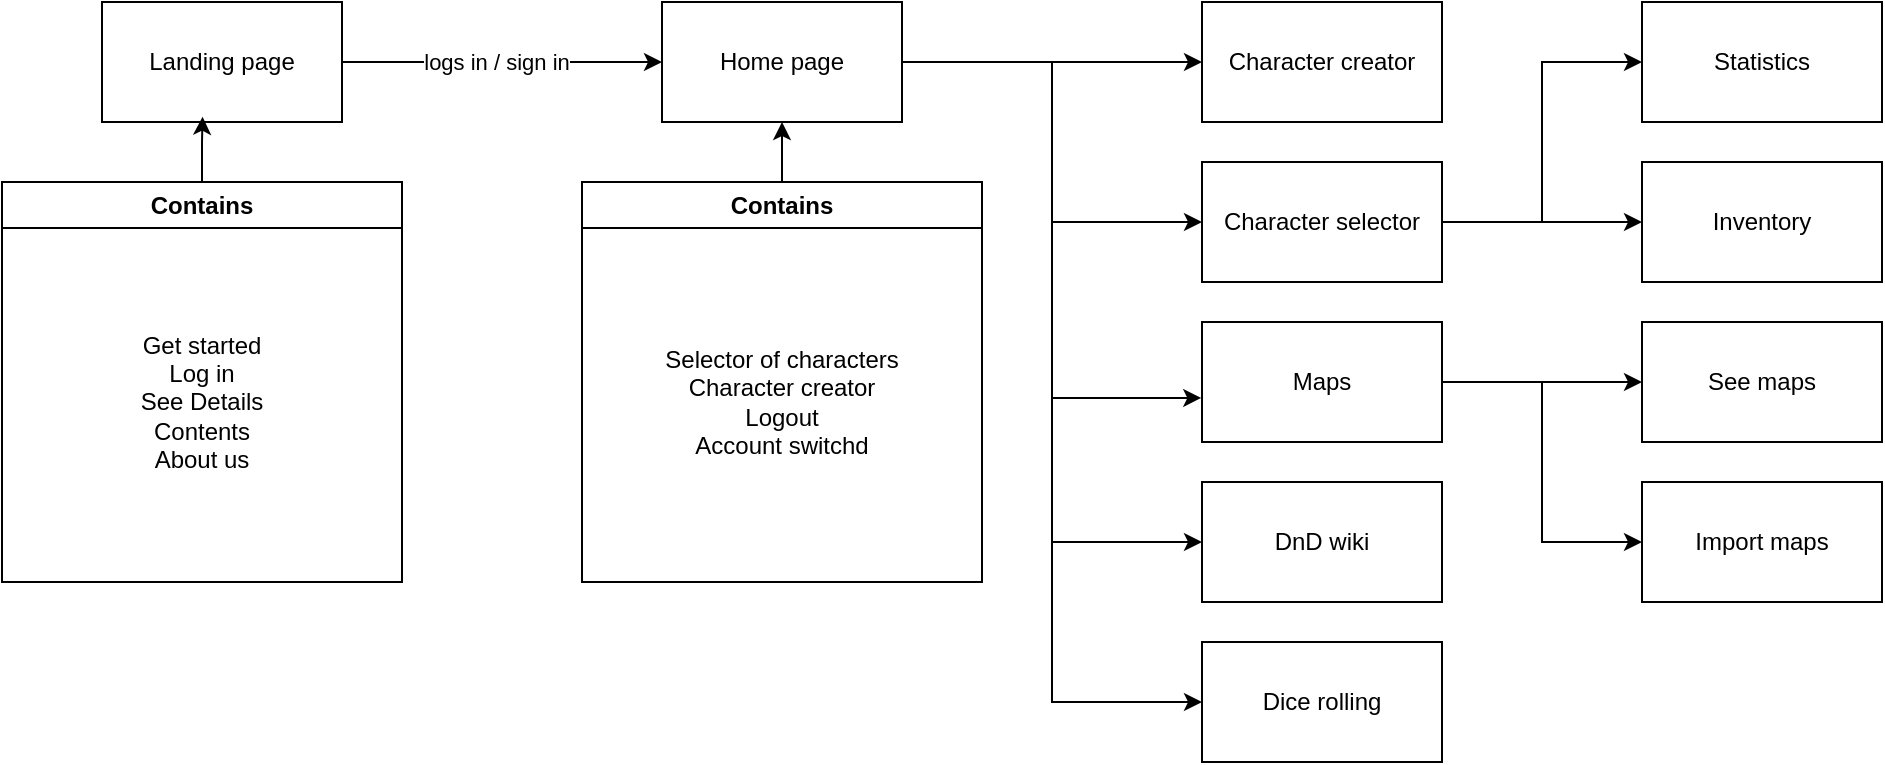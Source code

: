 <mxfile version="26.0.11">
  <diagram name="Page-1" id="o--_vEsTEKGZbjAlnaEI">
    <mxGraphModel dx="989" dy="501" grid="1" gridSize="10" guides="1" tooltips="1" connect="1" arrows="1" fold="1" page="1" pageScale="1" pageWidth="850" pageHeight="1100" math="0" shadow="0">
      <root>
        <mxCell id="0" />
        <mxCell id="1" parent="0" />
        <mxCell id="RiJLuHToJqoGMjvFfrr2-6" style="edgeStyle=orthogonalEdgeStyle;rounded=0;orthogonalLoop=1;jettySize=auto;html=1;entryX=0;entryY=0.5;entryDx=0;entryDy=0;" edge="1" parent="1" source="RiJLuHToJqoGMjvFfrr2-4" target="RiJLuHToJqoGMjvFfrr2-5">
          <mxGeometry relative="1" as="geometry" />
        </mxCell>
        <mxCell id="RiJLuHToJqoGMjvFfrr2-7" value="logs in / sign in" style="edgeLabel;html=1;align=center;verticalAlign=middle;resizable=0;points=[];" vertex="1" connectable="0" parent="RiJLuHToJqoGMjvFfrr2-6">
          <mxGeometry x="-0.037" relative="1" as="geometry">
            <mxPoint as="offset" />
          </mxGeometry>
        </mxCell>
        <mxCell id="RiJLuHToJqoGMjvFfrr2-4" value="Landing page" style="rounded=0;whiteSpace=wrap;html=1;" vertex="1" parent="1">
          <mxGeometry x="120" y="60" width="120" height="60" as="geometry" />
        </mxCell>
        <mxCell id="RiJLuHToJqoGMjvFfrr2-20" style="edgeStyle=orthogonalEdgeStyle;rounded=0;orthogonalLoop=1;jettySize=auto;html=1;entryX=0;entryY=0.5;entryDx=0;entryDy=0;" edge="1" parent="1" source="RiJLuHToJqoGMjvFfrr2-5" target="RiJLuHToJqoGMjvFfrr2-19">
          <mxGeometry relative="1" as="geometry" />
        </mxCell>
        <mxCell id="RiJLuHToJqoGMjvFfrr2-25" style="edgeStyle=orthogonalEdgeStyle;rounded=0;orthogonalLoop=1;jettySize=auto;html=1;entryX=0;entryY=0.5;entryDx=0;entryDy=0;" edge="1" parent="1" source="RiJLuHToJqoGMjvFfrr2-5" target="RiJLuHToJqoGMjvFfrr2-23">
          <mxGeometry relative="1" as="geometry" />
        </mxCell>
        <mxCell id="RiJLuHToJqoGMjvFfrr2-29" style="edgeStyle=orthogonalEdgeStyle;rounded=0;orthogonalLoop=1;jettySize=auto;html=1;entryX=0;entryY=0.5;entryDx=0;entryDy=0;" edge="1" parent="1" source="RiJLuHToJqoGMjvFfrr2-5" target="RiJLuHToJqoGMjvFfrr2-28">
          <mxGeometry relative="1" as="geometry" />
        </mxCell>
        <mxCell id="RiJLuHToJqoGMjvFfrr2-41" style="edgeStyle=orthogonalEdgeStyle;rounded=0;orthogonalLoop=1;jettySize=auto;html=1;entryX=0;entryY=0.5;entryDx=0;entryDy=0;" edge="1" parent="1" source="RiJLuHToJqoGMjvFfrr2-5" target="RiJLuHToJqoGMjvFfrr2-40">
          <mxGeometry relative="1" as="geometry" />
        </mxCell>
        <mxCell id="RiJLuHToJqoGMjvFfrr2-5" value="&lt;div&gt;Home page&lt;/div&gt;" style="rounded=0;whiteSpace=wrap;html=1;" vertex="1" parent="1">
          <mxGeometry x="400" y="60" width="120" height="60" as="geometry" />
        </mxCell>
        <mxCell id="RiJLuHToJqoGMjvFfrr2-10" value="&lt;div&gt;Contains&lt;/div&gt;" style="swimlane;whiteSpace=wrap;html=1;" vertex="1" parent="1">
          <mxGeometry x="70" y="150" width="200" height="200" as="geometry" />
        </mxCell>
        <mxCell id="RiJLuHToJqoGMjvFfrr2-15" value="&lt;div&gt;Get started&lt;/div&gt;&lt;div&gt;Log in&lt;/div&gt;&lt;div&gt;See Details&lt;/div&gt;&lt;div&gt;Contents&lt;/div&gt;&lt;div&gt;About us&lt;/div&gt;" style="text;html=1;align=center;verticalAlign=middle;whiteSpace=wrap;rounded=0;" vertex="1" parent="RiJLuHToJqoGMjvFfrr2-10">
          <mxGeometry y="20" width="200" height="180" as="geometry" />
        </mxCell>
        <mxCell id="RiJLuHToJqoGMjvFfrr2-12" style="edgeStyle=orthogonalEdgeStyle;rounded=0;orthogonalLoop=1;jettySize=auto;html=1;entryX=0.419;entryY=0.956;entryDx=0;entryDy=0;entryPerimeter=0;" edge="1" parent="1" source="RiJLuHToJqoGMjvFfrr2-10" target="RiJLuHToJqoGMjvFfrr2-4">
          <mxGeometry relative="1" as="geometry" />
        </mxCell>
        <mxCell id="RiJLuHToJqoGMjvFfrr2-18" style="edgeStyle=orthogonalEdgeStyle;rounded=0;orthogonalLoop=1;jettySize=auto;html=1;entryX=0.5;entryY=1;entryDx=0;entryDy=0;" edge="1" parent="1" source="RiJLuHToJqoGMjvFfrr2-16" target="RiJLuHToJqoGMjvFfrr2-5">
          <mxGeometry relative="1" as="geometry" />
        </mxCell>
        <mxCell id="RiJLuHToJqoGMjvFfrr2-16" value="&lt;div&gt;Contains&lt;/div&gt;" style="swimlane;whiteSpace=wrap;html=1;" vertex="1" parent="1">
          <mxGeometry x="360" y="150" width="200" height="200" as="geometry" />
        </mxCell>
        <mxCell id="RiJLuHToJqoGMjvFfrr2-17" value="&lt;div&gt;Selector of characters&lt;/div&gt;&lt;div&gt;Character creator&lt;/div&gt;&lt;div&gt;Logout&lt;/div&gt;&lt;div&gt;Account switchd&lt;/div&gt;" style="text;html=1;align=center;verticalAlign=middle;whiteSpace=wrap;rounded=0;" vertex="1" parent="RiJLuHToJqoGMjvFfrr2-16">
          <mxGeometry y="20" width="200" height="180" as="geometry" />
        </mxCell>
        <mxCell id="RiJLuHToJqoGMjvFfrr2-19" value="&lt;div&gt;Character creator&lt;/div&gt;" style="rounded=0;whiteSpace=wrap;html=1;" vertex="1" parent="1">
          <mxGeometry x="670" y="60" width="120" height="60" as="geometry" />
        </mxCell>
        <mxCell id="RiJLuHToJqoGMjvFfrr2-37" style="edgeStyle=orthogonalEdgeStyle;rounded=0;orthogonalLoop=1;jettySize=auto;html=1;" edge="1" parent="1" source="RiJLuHToJqoGMjvFfrr2-23" target="RiJLuHToJqoGMjvFfrr2-35">
          <mxGeometry relative="1" as="geometry" />
        </mxCell>
        <mxCell id="RiJLuHToJqoGMjvFfrr2-39" style="edgeStyle=orthogonalEdgeStyle;rounded=0;orthogonalLoop=1;jettySize=auto;html=1;entryX=0;entryY=0.5;entryDx=0;entryDy=0;" edge="1" parent="1" source="RiJLuHToJqoGMjvFfrr2-23" target="RiJLuHToJqoGMjvFfrr2-38">
          <mxGeometry relative="1" as="geometry" />
        </mxCell>
        <mxCell id="RiJLuHToJqoGMjvFfrr2-23" value="Character selector" style="whiteSpace=wrap;html=1;" vertex="1" parent="1">
          <mxGeometry x="670" y="140" width="120" height="60" as="geometry" />
        </mxCell>
        <mxCell id="RiJLuHToJqoGMjvFfrr2-31" style="edgeStyle=orthogonalEdgeStyle;rounded=0;orthogonalLoop=1;jettySize=auto;html=1;entryX=0;entryY=0.5;entryDx=0;entryDy=0;" edge="1" parent="1" source="RiJLuHToJqoGMjvFfrr2-24" target="RiJLuHToJqoGMjvFfrr2-30">
          <mxGeometry relative="1" as="geometry" />
        </mxCell>
        <mxCell id="RiJLuHToJqoGMjvFfrr2-24" value="Maps" style="whiteSpace=wrap;html=1;" vertex="1" parent="1">
          <mxGeometry x="670" y="220" width="120" height="60" as="geometry" />
        </mxCell>
        <mxCell id="RiJLuHToJqoGMjvFfrr2-27" style="edgeStyle=orthogonalEdgeStyle;rounded=0;orthogonalLoop=1;jettySize=auto;html=1;entryX=-0.003;entryY=0.633;entryDx=0;entryDy=0;entryPerimeter=0;" edge="1" parent="1" source="RiJLuHToJqoGMjvFfrr2-5" target="RiJLuHToJqoGMjvFfrr2-24">
          <mxGeometry relative="1" as="geometry" />
        </mxCell>
        <mxCell id="RiJLuHToJqoGMjvFfrr2-28" value="DnD wiki" style="whiteSpace=wrap;html=1;" vertex="1" parent="1">
          <mxGeometry x="670" y="300" width="120" height="60" as="geometry" />
        </mxCell>
        <mxCell id="RiJLuHToJqoGMjvFfrr2-30" value="Import maps" style="rounded=0;whiteSpace=wrap;html=1;" vertex="1" parent="1">
          <mxGeometry x="890" y="300" width="120" height="60" as="geometry" />
        </mxCell>
        <mxCell id="RiJLuHToJqoGMjvFfrr2-32" value="See maps" style="whiteSpace=wrap;html=1;" vertex="1" parent="1">
          <mxGeometry x="890" y="220" width="120" height="60" as="geometry" />
        </mxCell>
        <mxCell id="RiJLuHToJqoGMjvFfrr2-33" style="edgeStyle=orthogonalEdgeStyle;rounded=0;orthogonalLoop=1;jettySize=auto;html=1;entryX=0;entryY=0.5;entryDx=0;entryDy=0;" edge="1" parent="1" source="RiJLuHToJqoGMjvFfrr2-24" target="RiJLuHToJqoGMjvFfrr2-32">
          <mxGeometry relative="1" as="geometry" />
        </mxCell>
        <mxCell id="RiJLuHToJqoGMjvFfrr2-35" value="Inventory" style="whiteSpace=wrap;html=1;" vertex="1" parent="1">
          <mxGeometry x="890" y="140" width="120" height="60" as="geometry" />
        </mxCell>
        <mxCell id="RiJLuHToJqoGMjvFfrr2-38" value="Statistics" style="whiteSpace=wrap;html=1;" vertex="1" parent="1">
          <mxGeometry x="890" y="60" width="120" height="60" as="geometry" />
        </mxCell>
        <mxCell id="RiJLuHToJqoGMjvFfrr2-40" value="Dice rolling" style="rounded=0;whiteSpace=wrap;html=1;" vertex="1" parent="1">
          <mxGeometry x="670" y="380" width="120" height="60" as="geometry" />
        </mxCell>
      </root>
    </mxGraphModel>
  </diagram>
</mxfile>
